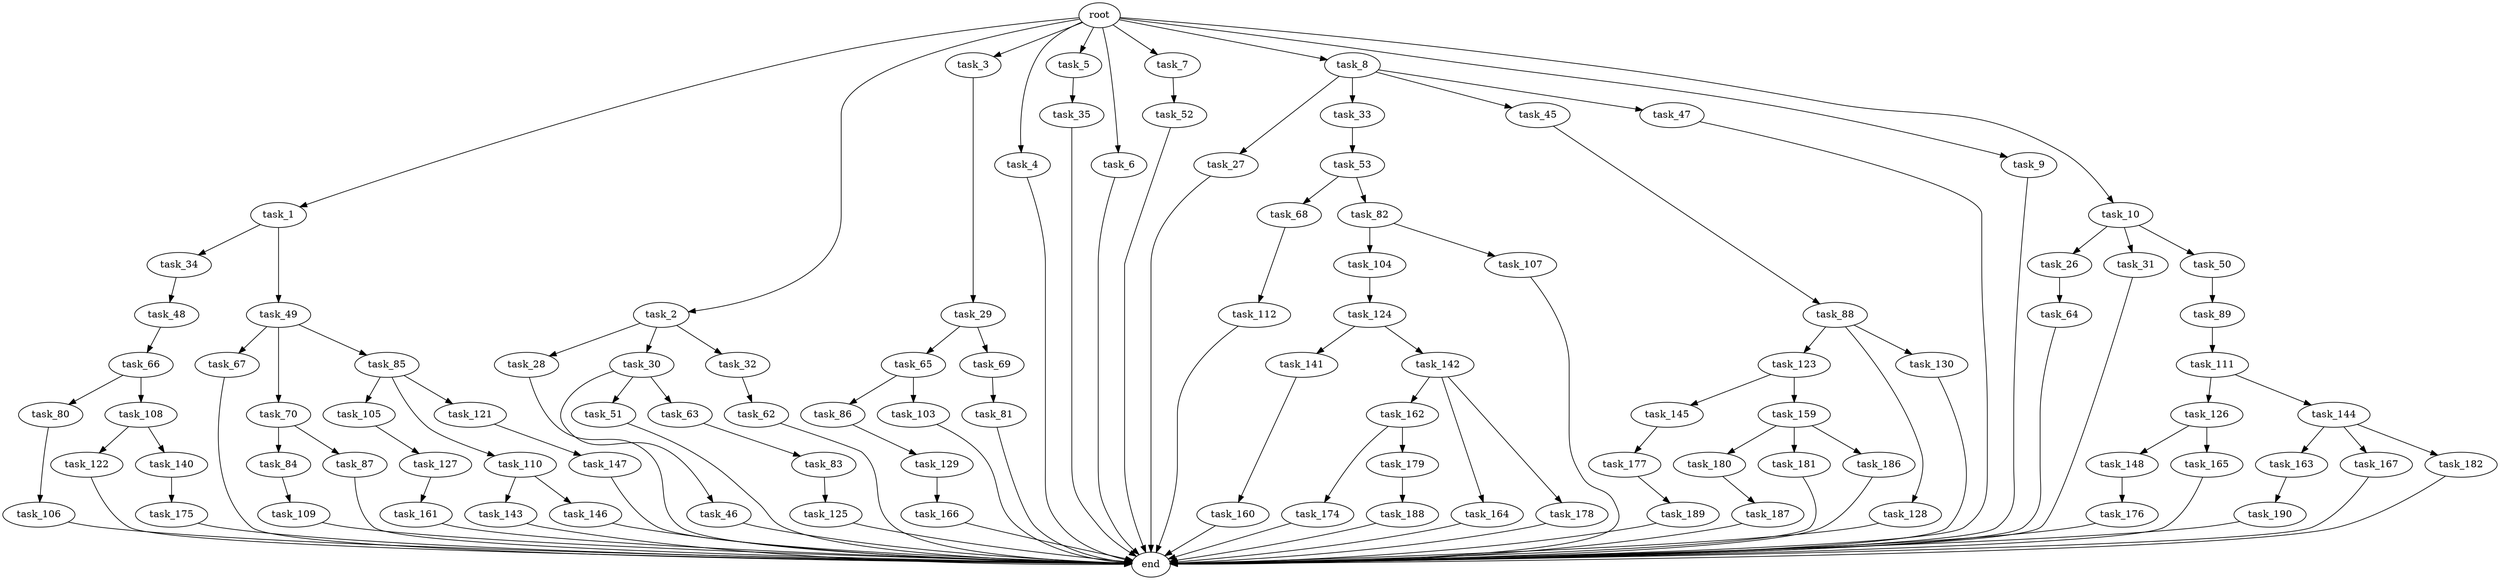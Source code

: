 digraph G {
  root [size="0.000000"];
  task_1 [size="1024.000000"];
  task_2 [size="1024.000000"];
  task_3 [size="1024.000000"];
  task_4 [size="1024.000000"];
  task_5 [size="1024.000000"];
  task_6 [size="1024.000000"];
  task_7 [size="1024.000000"];
  task_8 [size="1024.000000"];
  task_9 [size="1024.000000"];
  task_10 [size="1024.000000"];
  task_26 [size="214748364800.000000"];
  task_27 [size="137438953472.000000"];
  task_28 [size="858993459200.000000"];
  task_29 [size="420906795008.000000"];
  task_30 [size="858993459200.000000"];
  task_31 [size="214748364800.000000"];
  task_32 [size="858993459200.000000"];
  task_33 [size="137438953472.000000"];
  task_34 [size="137438953472.000000"];
  task_35 [size="858993459200.000000"];
  task_45 [size="137438953472.000000"];
  task_46 [size="77309411328.000000"];
  task_47 [size="137438953472.000000"];
  task_48 [size="77309411328.000000"];
  task_49 [size="137438953472.000000"];
  task_50 [size="214748364800.000000"];
  task_51 [size="77309411328.000000"];
  task_52 [size="695784701952.000000"];
  task_53 [size="420906795008.000000"];
  task_62 [size="214748364800.000000"];
  task_63 [size="77309411328.000000"];
  task_64 [size="549755813888.000000"];
  task_65 [size="77309411328.000000"];
  task_66 [size="214748364800.000000"];
  task_67 [size="137438953472.000000"];
  task_68 [size="420906795008.000000"];
  task_69 [size="77309411328.000000"];
  task_70 [size="137438953472.000000"];
  task_80 [size="137438953472.000000"];
  task_81 [size="420906795008.000000"];
  task_82 [size="420906795008.000000"];
  task_83 [size="77309411328.000000"];
  task_84 [size="549755813888.000000"];
  task_85 [size="137438953472.000000"];
  task_86 [size="309237645312.000000"];
  task_87 [size="549755813888.000000"];
  task_88 [size="77309411328.000000"];
  task_89 [size="549755813888.000000"];
  task_103 [size="309237645312.000000"];
  task_104 [size="137438953472.000000"];
  task_105 [size="420906795008.000000"];
  task_106 [size="549755813888.000000"];
  task_107 [size="137438953472.000000"];
  task_108 [size="137438953472.000000"];
  task_109 [size="34359738368.000000"];
  task_110 [size="420906795008.000000"];
  task_111 [size="214748364800.000000"];
  task_112 [size="77309411328.000000"];
  task_121 [size="420906795008.000000"];
  task_122 [size="214748364800.000000"];
  task_123 [size="137438953472.000000"];
  task_124 [size="858993459200.000000"];
  task_125 [size="77309411328.000000"];
  task_126 [size="420906795008.000000"];
  task_127 [size="549755813888.000000"];
  task_128 [size="137438953472.000000"];
  task_129 [size="309237645312.000000"];
  task_130 [size="137438953472.000000"];
  task_140 [size="214748364800.000000"];
  task_141 [size="77309411328.000000"];
  task_142 [size="77309411328.000000"];
  task_143 [size="214748364800.000000"];
  task_144 [size="420906795008.000000"];
  task_145 [size="309237645312.000000"];
  task_146 [size="214748364800.000000"];
  task_147 [size="137438953472.000000"];
  task_148 [size="549755813888.000000"];
  task_159 [size="309237645312.000000"];
  task_160 [size="214748364800.000000"];
  task_161 [size="858993459200.000000"];
  task_162 [size="695784701952.000000"];
  task_163 [size="420906795008.000000"];
  task_164 [size="695784701952.000000"];
  task_165 [size="549755813888.000000"];
  task_166 [size="309237645312.000000"];
  task_167 [size="420906795008.000000"];
  task_174 [size="137438953472.000000"];
  task_175 [size="420906795008.000000"];
  task_176 [size="695784701952.000000"];
  task_177 [size="309237645312.000000"];
  task_178 [size="695784701952.000000"];
  task_179 [size="137438953472.000000"];
  task_180 [size="309237645312.000000"];
  task_181 [size="309237645312.000000"];
  task_182 [size="420906795008.000000"];
  task_186 [size="309237645312.000000"];
  task_187 [size="34359738368.000000"];
  task_188 [size="34359738368.000000"];
  task_189 [size="858993459200.000000"];
  task_190 [size="695784701952.000000"];
  end [size="0.000000"];

  root -> task_1 [size="1.000000"];
  root -> task_2 [size="1.000000"];
  root -> task_3 [size="1.000000"];
  root -> task_4 [size="1.000000"];
  root -> task_5 [size="1.000000"];
  root -> task_6 [size="1.000000"];
  root -> task_7 [size="1.000000"];
  root -> task_8 [size="1.000000"];
  root -> task_9 [size="1.000000"];
  root -> task_10 [size="1.000000"];
  task_1 -> task_34 [size="134217728.000000"];
  task_1 -> task_49 [size="134217728.000000"];
  task_2 -> task_28 [size="838860800.000000"];
  task_2 -> task_30 [size="838860800.000000"];
  task_2 -> task_32 [size="838860800.000000"];
  task_3 -> task_29 [size="411041792.000000"];
  task_4 -> end [size="1.000000"];
  task_5 -> task_35 [size="838860800.000000"];
  task_6 -> end [size="1.000000"];
  task_7 -> task_52 [size="679477248.000000"];
  task_8 -> task_27 [size="134217728.000000"];
  task_8 -> task_33 [size="134217728.000000"];
  task_8 -> task_45 [size="134217728.000000"];
  task_8 -> task_47 [size="134217728.000000"];
  task_9 -> end [size="1.000000"];
  task_10 -> task_26 [size="209715200.000000"];
  task_10 -> task_31 [size="209715200.000000"];
  task_10 -> task_50 [size="209715200.000000"];
  task_26 -> task_64 [size="536870912.000000"];
  task_27 -> end [size="1.000000"];
  task_28 -> end [size="1.000000"];
  task_29 -> task_65 [size="75497472.000000"];
  task_29 -> task_69 [size="75497472.000000"];
  task_30 -> task_46 [size="75497472.000000"];
  task_30 -> task_51 [size="75497472.000000"];
  task_30 -> task_63 [size="75497472.000000"];
  task_31 -> end [size="1.000000"];
  task_32 -> task_62 [size="209715200.000000"];
  task_33 -> task_53 [size="411041792.000000"];
  task_34 -> task_48 [size="75497472.000000"];
  task_35 -> end [size="1.000000"];
  task_45 -> task_88 [size="75497472.000000"];
  task_46 -> end [size="1.000000"];
  task_47 -> end [size="1.000000"];
  task_48 -> task_66 [size="209715200.000000"];
  task_49 -> task_67 [size="134217728.000000"];
  task_49 -> task_70 [size="134217728.000000"];
  task_49 -> task_85 [size="134217728.000000"];
  task_50 -> task_89 [size="536870912.000000"];
  task_51 -> end [size="1.000000"];
  task_52 -> end [size="1.000000"];
  task_53 -> task_68 [size="411041792.000000"];
  task_53 -> task_82 [size="411041792.000000"];
  task_62 -> end [size="1.000000"];
  task_63 -> task_83 [size="75497472.000000"];
  task_64 -> end [size="1.000000"];
  task_65 -> task_86 [size="301989888.000000"];
  task_65 -> task_103 [size="301989888.000000"];
  task_66 -> task_80 [size="134217728.000000"];
  task_66 -> task_108 [size="134217728.000000"];
  task_67 -> end [size="1.000000"];
  task_68 -> task_112 [size="75497472.000000"];
  task_69 -> task_81 [size="411041792.000000"];
  task_70 -> task_84 [size="536870912.000000"];
  task_70 -> task_87 [size="536870912.000000"];
  task_80 -> task_106 [size="536870912.000000"];
  task_81 -> end [size="1.000000"];
  task_82 -> task_104 [size="134217728.000000"];
  task_82 -> task_107 [size="134217728.000000"];
  task_83 -> task_125 [size="75497472.000000"];
  task_84 -> task_109 [size="33554432.000000"];
  task_85 -> task_105 [size="411041792.000000"];
  task_85 -> task_110 [size="411041792.000000"];
  task_85 -> task_121 [size="411041792.000000"];
  task_86 -> task_129 [size="301989888.000000"];
  task_87 -> end [size="1.000000"];
  task_88 -> task_123 [size="134217728.000000"];
  task_88 -> task_128 [size="134217728.000000"];
  task_88 -> task_130 [size="134217728.000000"];
  task_89 -> task_111 [size="209715200.000000"];
  task_103 -> end [size="1.000000"];
  task_104 -> task_124 [size="838860800.000000"];
  task_105 -> task_127 [size="536870912.000000"];
  task_106 -> end [size="1.000000"];
  task_107 -> end [size="1.000000"];
  task_108 -> task_122 [size="209715200.000000"];
  task_108 -> task_140 [size="209715200.000000"];
  task_109 -> end [size="1.000000"];
  task_110 -> task_143 [size="209715200.000000"];
  task_110 -> task_146 [size="209715200.000000"];
  task_111 -> task_126 [size="411041792.000000"];
  task_111 -> task_144 [size="411041792.000000"];
  task_112 -> end [size="1.000000"];
  task_121 -> task_147 [size="134217728.000000"];
  task_122 -> end [size="1.000000"];
  task_123 -> task_145 [size="301989888.000000"];
  task_123 -> task_159 [size="301989888.000000"];
  task_124 -> task_141 [size="75497472.000000"];
  task_124 -> task_142 [size="75497472.000000"];
  task_125 -> end [size="1.000000"];
  task_126 -> task_148 [size="536870912.000000"];
  task_126 -> task_165 [size="536870912.000000"];
  task_127 -> task_161 [size="838860800.000000"];
  task_128 -> end [size="1.000000"];
  task_129 -> task_166 [size="301989888.000000"];
  task_130 -> end [size="1.000000"];
  task_140 -> task_175 [size="411041792.000000"];
  task_141 -> task_160 [size="209715200.000000"];
  task_142 -> task_162 [size="679477248.000000"];
  task_142 -> task_164 [size="679477248.000000"];
  task_142 -> task_178 [size="679477248.000000"];
  task_143 -> end [size="1.000000"];
  task_144 -> task_163 [size="411041792.000000"];
  task_144 -> task_167 [size="411041792.000000"];
  task_144 -> task_182 [size="411041792.000000"];
  task_145 -> task_177 [size="301989888.000000"];
  task_146 -> end [size="1.000000"];
  task_147 -> end [size="1.000000"];
  task_148 -> task_176 [size="679477248.000000"];
  task_159 -> task_180 [size="301989888.000000"];
  task_159 -> task_181 [size="301989888.000000"];
  task_159 -> task_186 [size="301989888.000000"];
  task_160 -> end [size="1.000000"];
  task_161 -> end [size="1.000000"];
  task_162 -> task_174 [size="134217728.000000"];
  task_162 -> task_179 [size="134217728.000000"];
  task_163 -> task_190 [size="679477248.000000"];
  task_164 -> end [size="1.000000"];
  task_165 -> end [size="1.000000"];
  task_166 -> end [size="1.000000"];
  task_167 -> end [size="1.000000"];
  task_174 -> end [size="1.000000"];
  task_175 -> end [size="1.000000"];
  task_176 -> end [size="1.000000"];
  task_177 -> task_189 [size="838860800.000000"];
  task_178 -> end [size="1.000000"];
  task_179 -> task_188 [size="33554432.000000"];
  task_180 -> task_187 [size="33554432.000000"];
  task_181 -> end [size="1.000000"];
  task_182 -> end [size="1.000000"];
  task_186 -> end [size="1.000000"];
  task_187 -> end [size="1.000000"];
  task_188 -> end [size="1.000000"];
  task_189 -> end [size="1.000000"];
  task_190 -> end [size="1.000000"];
}
